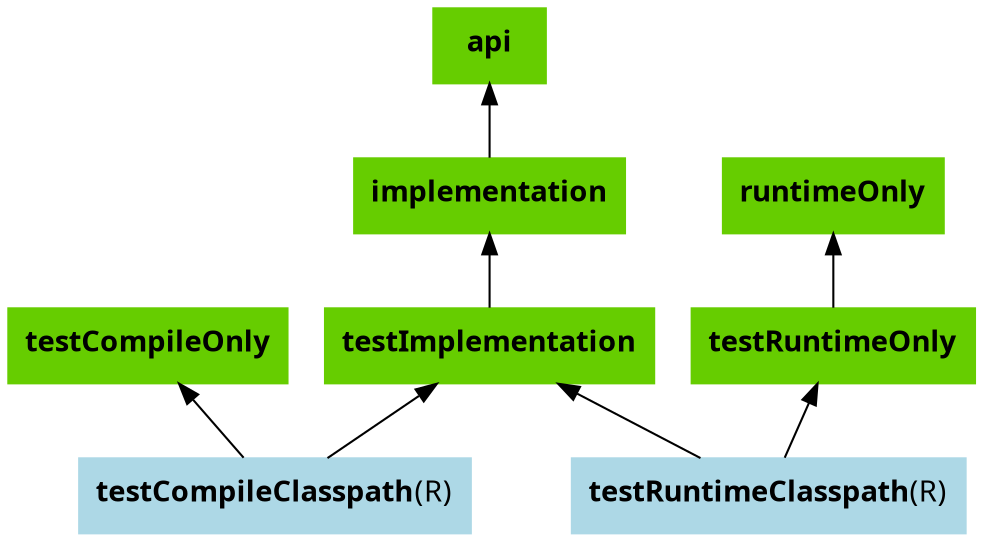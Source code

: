 digraph configurations {
    rankdir = BT;
   graph [ dpi = 100, fontname="Sans"];
   node [fontname = "Sans"];
   edge [fontname = "Sans"];

   "api" [shape="box", label=<<B>api</B>>, color="chartreuse3", bgcolor="chartreuse3", style="filled"]

   "implementation" [shape="box", label=<<B>implementation</B>>, color="chartreuse3", bgcolor="chartreuse3", style="filled"]
   "implementation" -> "api"

   "runtimeOnly" [shape="box", label=<<B>runtimeOnly</B>>, color="chartreuse3", bgcolor="chartreuse3", style="filled"]

   "testCompileClasspath" [shape="box", label=<<B>testCompileClasspath</B>(R)>, color="lightblue", bgcolor="lightblue", style="filled"]
   "testCompileClasspath" -> "testCompileOnly"
   "testCompileOnly" [shape="box", label=<<B>testCompileOnly</B>>, color="chartreuse3", bgcolor="chartreuse3", style="filled"]
   "testCompileClasspath" -> "testImplementation"
   "testImplementation" [shape="box", label=<<B>testImplementation</B>>, color="chartreuse3", bgcolor="chartreuse3", style="filled"]
   "testImplementation" -> "implementation"

   "testRuntimeClasspath" [shape="box", label=<<B>testRuntimeClasspath</B>(R)>, color="lightblue", bgcolor="lightblue", style="filled"]
   "testRuntimeClasspath" -> "testRuntimeOnly"
   "testRuntimeOnly" [shape="box", label=<<B>testRuntimeOnly</B>>, color="chartreuse3", bgcolor="chartreuse3", style="filled"]
   "testRuntimeOnly" -> "runtimeOnly"
   "testRuntimeClasspath" -> "testImplementation"
}

